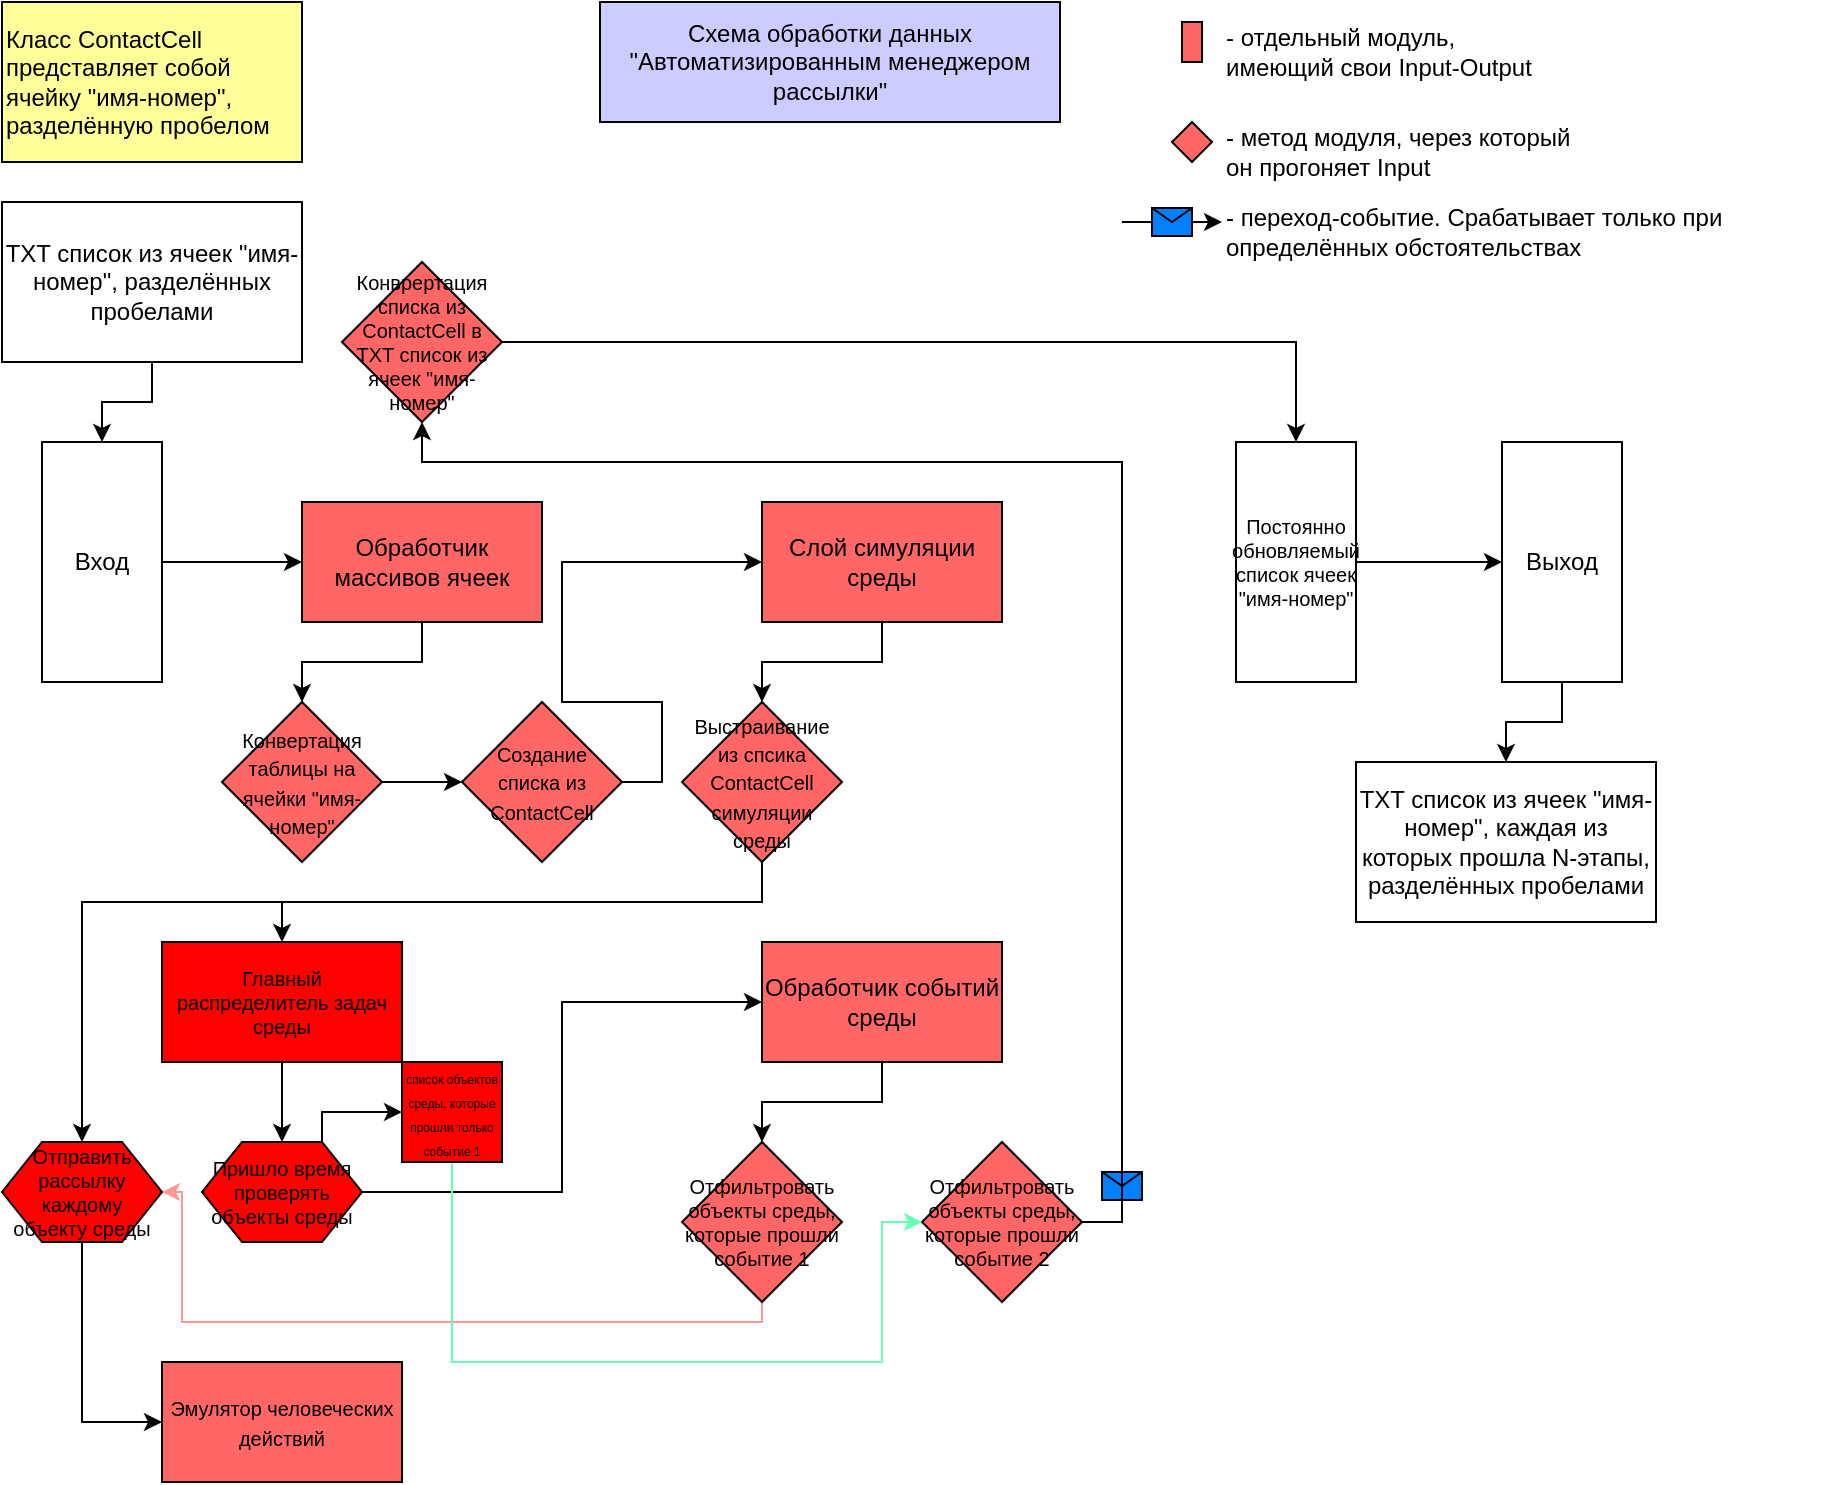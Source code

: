 <mxfile version="20.8.16" type="device"><diagram name="Страница 1" id="RKMZnaFLi_as1or2EruY"><mxGraphModel dx="1302" dy="764" grid="1" gridSize="10" guides="1" tooltips="1" connect="1" arrows="1" fold="1" page="1" pageScale="1" pageWidth="827" pageHeight="1169" math="0" shadow="0"><root><mxCell id="0"/><mxCell id="1" parent="0"/><mxCell id="qJRlwjPSvJNDICRIZX_6-1" value="Схема обработки данных &quot;Автоматизированным менеджером рассылки&quot;" style="text;html=1;strokeColor=default;fillColor=#CCCCFF;align=center;verticalAlign=middle;whiteSpace=wrap;rounded=0;" vertex="1" parent="1"><mxGeometry x="299" width="230" height="60" as="geometry"/></mxCell><mxCell id="qJRlwjPSvJNDICRIZX_6-14" style="edgeStyle=orthogonalEdgeStyle;rounded=0;orthogonalLoop=1;jettySize=auto;html=1;entryX=0;entryY=0.5;entryDx=0;entryDy=0;" edge="1" parent="1" source="qJRlwjPSvJNDICRIZX_6-2" target="qJRlwjPSvJNDICRIZX_6-9"><mxGeometry relative="1" as="geometry"/></mxCell><mxCell id="qJRlwjPSvJNDICRIZX_6-2" value="Вход" style="rounded=0;whiteSpace=wrap;html=1;" vertex="1" parent="1"><mxGeometry x="20" y="220" width="60" height="120" as="geometry"/></mxCell><mxCell id="qJRlwjPSvJNDICRIZX_6-8" style="edgeStyle=orthogonalEdgeStyle;rounded=0;orthogonalLoop=1;jettySize=auto;html=1;entryX=0.5;entryY=0;entryDx=0;entryDy=0;" edge="1" parent="1" source="qJRlwjPSvJNDICRIZX_6-3" target="qJRlwjPSvJNDICRIZX_6-6"><mxGeometry relative="1" as="geometry"/></mxCell><mxCell id="qJRlwjPSvJNDICRIZX_6-3" value="Выход" style="rounded=0;whiteSpace=wrap;html=1;" vertex="1" parent="1"><mxGeometry x="750" y="220" width="60" height="120" as="geometry"/></mxCell><mxCell id="qJRlwjPSvJNDICRIZX_6-5" style="edgeStyle=orthogonalEdgeStyle;rounded=0;orthogonalLoop=1;jettySize=auto;html=1;entryX=0.5;entryY=0;entryDx=0;entryDy=0;" edge="1" parent="1" source="qJRlwjPSvJNDICRIZX_6-4" target="qJRlwjPSvJNDICRIZX_6-2"><mxGeometry relative="1" as="geometry"><Array as="points"><mxPoint x="75" y="200"/><mxPoint x="50" y="200"/></Array></mxGeometry></mxCell><mxCell id="qJRlwjPSvJNDICRIZX_6-4" value="TXT список из ячеек &quot;имя-номер&quot;, разделённых пробелами" style="rounded=0;whiteSpace=wrap;html=1;" vertex="1" parent="1"><mxGeometry y="100" width="150" height="80" as="geometry"/></mxCell><mxCell id="qJRlwjPSvJNDICRIZX_6-6" value="TXT список из ячеек &quot;имя-номер&quot;, каждая из которых прошла N-этапы, разделённых пробелами" style="rounded=0;whiteSpace=wrap;html=1;" vertex="1" parent="1"><mxGeometry x="677" y="380" width="150" height="80" as="geometry"/></mxCell><mxCell id="qJRlwjPSvJNDICRIZX_6-7" value="Класс ContactCell представляет собой ячейку &quot;имя-номер&quot;, разделённую пробелом" style="rounded=0;whiteSpace=wrap;html=1;align=left;gradientColor=none;fillColor=#FFFF99;" vertex="1" parent="1"><mxGeometry width="150" height="80" as="geometry"/></mxCell><mxCell id="qJRlwjPSvJNDICRIZX_6-17" style="edgeStyle=orthogonalEdgeStyle;rounded=0;orthogonalLoop=1;jettySize=auto;html=1;fontSize=10;" edge="1" parent="1" source="qJRlwjPSvJNDICRIZX_6-9" target="qJRlwjPSvJNDICRIZX_6-15"><mxGeometry relative="1" as="geometry"/></mxCell><mxCell id="qJRlwjPSvJNDICRIZX_6-9" value="Обработчик массивов ячеек" style="rounded=0;whiteSpace=wrap;html=1;strokeColor=default;fillColor=#FF6666;gradientColor=none;" vertex="1" parent="1"><mxGeometry x="150" y="250" width="120" height="60" as="geometry"/></mxCell><mxCell id="qJRlwjPSvJNDICRIZX_6-10" value="" style="rounded=0;whiteSpace=wrap;html=1;strokeColor=default;fillColor=#FF6666;gradientColor=none;" vertex="1" parent="1"><mxGeometry x="590" y="10" width="10" height="20" as="geometry"/></mxCell><mxCell id="qJRlwjPSvJNDICRIZX_6-11" value="- отдельный модуль, имеющий свои Input-Output" style="text;html=1;strokeColor=none;fillColor=none;align=left;verticalAlign=middle;whiteSpace=wrap;rounded=0;" vertex="1" parent="1"><mxGeometry x="610" y="10" width="170" height="30" as="geometry"/></mxCell><mxCell id="qJRlwjPSvJNDICRIZX_6-12" value="" style="rhombus;whiteSpace=wrap;html=1;strokeColor=default;fillColor=#FF6666;gradientColor=none;" vertex="1" parent="1"><mxGeometry x="585" y="60" width="20" height="20" as="geometry"/></mxCell><mxCell id="qJRlwjPSvJNDICRIZX_6-13" value="- метод модуля, через который он прогоняет Input" style="text;html=1;strokeColor=none;fillColor=none;align=left;verticalAlign=middle;whiteSpace=wrap;rounded=0;" vertex="1" parent="1"><mxGeometry x="610" y="60" width="190" height="30" as="geometry"/></mxCell><mxCell id="qJRlwjPSvJNDICRIZX_6-18" style="edgeStyle=orthogonalEdgeStyle;rounded=0;orthogonalLoop=1;jettySize=auto;html=1;fontSize=10;" edge="1" parent="1" source="qJRlwjPSvJNDICRIZX_6-15" target="qJRlwjPSvJNDICRIZX_6-16"><mxGeometry relative="1" as="geometry"/></mxCell><mxCell id="qJRlwjPSvJNDICRIZX_6-15" value="&lt;font style=&quot;font-size: 10px;&quot;&gt;Конвертация таблицы на ячейки &quot;имя-номер&quot;&lt;/font&gt;" style="rhombus;whiteSpace=wrap;html=1;strokeColor=default;fillColor=#FF6666;gradientColor=none;" vertex="1" parent="1"><mxGeometry x="110" y="350" width="80" height="80" as="geometry"/></mxCell><mxCell id="qJRlwjPSvJNDICRIZX_6-20" style="edgeStyle=orthogonalEdgeStyle;rounded=0;orthogonalLoop=1;jettySize=auto;html=1;fontSize=10;entryX=0;entryY=0.5;entryDx=0;entryDy=0;" edge="1" parent="1" source="qJRlwjPSvJNDICRIZX_6-16" target="qJRlwjPSvJNDICRIZX_6-21"><mxGeometry relative="1" as="geometry"><mxPoint x="290" y="280" as="targetPoint"/><Array as="points"><mxPoint x="330" y="390"/><mxPoint x="330" y="350"/><mxPoint x="280" y="350"/><mxPoint x="280" y="280"/></Array></mxGeometry></mxCell><mxCell id="qJRlwjPSvJNDICRIZX_6-16" value="&lt;font style=&quot;font-size: 10px;&quot;&gt;Создание списка из ContactCell&lt;/font&gt;" style="rhombus;whiteSpace=wrap;html=1;strokeColor=default;fillColor=#FF6666;gradientColor=none;" vertex="1" parent="1"><mxGeometry x="230" y="350" width="80" height="80" as="geometry"/></mxCell><mxCell id="qJRlwjPSvJNDICRIZX_6-26" style="edgeStyle=orthogonalEdgeStyle;rounded=0;orthogonalLoop=1;jettySize=auto;html=1;entryX=0.5;entryY=0;entryDx=0;entryDy=0;fontSize=10;" edge="1" parent="1" source="qJRlwjPSvJNDICRIZX_6-21" target="qJRlwjPSvJNDICRIZX_6-25"><mxGeometry relative="1" as="geometry"/></mxCell><mxCell id="qJRlwjPSvJNDICRIZX_6-21" value="&lt;font style=&quot;font-size: 12px;&quot;&gt;Слой симуляции среды&lt;/font&gt;" style="rounded=0;whiteSpace=wrap;html=1;strokeColor=default;fontSize=10;fillColor=#FF6666;gradientColor=none;" vertex="1" parent="1"><mxGeometry x="380" y="250" width="120" height="60" as="geometry"/></mxCell><mxCell id="qJRlwjPSvJNDICRIZX_6-22" value="" style="endArrow=classic;html=1;rounded=0;fontSize=10;" edge="1" parent="1"><mxGeometry relative="1" as="geometry"><mxPoint x="560" y="110" as="sourcePoint"/><mxPoint x="610" y="110" as="targetPoint"/></mxGeometry></mxCell><mxCell id="qJRlwjPSvJNDICRIZX_6-23" value="" style="shape=message;html=1;outlineConnect=0;strokeColor=default;fontSize=10;fillColor=#007FFF;gradientColor=none;" vertex="1" parent="qJRlwjPSvJNDICRIZX_6-22"><mxGeometry width="20" height="14" relative="1" as="geometry"><mxPoint x="-10" y="-7" as="offset"/></mxGeometry></mxCell><mxCell id="qJRlwjPSvJNDICRIZX_6-54" value="" style="shape=message;html=1;outlineConnect=0;strokeColor=default;fontSize=10;fillColor=#007FFF;gradientColor=none;" vertex="1" parent="qJRlwjPSvJNDICRIZX_6-22"><mxGeometry width="20" height="14" relative="1" as="geometry"><mxPoint x="-35" y="475" as="offset"/></mxGeometry></mxCell><mxCell id="qJRlwjPSvJNDICRIZX_6-24" value="&lt;font style=&quot;font-size: 12px;&quot;&gt;- переход-событие. Срабатывает только при определённых обстоятельствах&lt;/font&gt;" style="text;html=1;strokeColor=none;fillColor=none;align=left;verticalAlign=middle;whiteSpace=wrap;rounded=0;fontSize=10;" vertex="1" parent="1"><mxGeometry x="610" y="100" width="300" height="30" as="geometry"/></mxCell><mxCell id="qJRlwjPSvJNDICRIZX_6-39" style="edgeStyle=orthogonalEdgeStyle;rounded=0;orthogonalLoop=1;jettySize=auto;html=1;entryX=0.5;entryY=0;entryDx=0;entryDy=0;fontSize=10;" edge="1" parent="1" source="qJRlwjPSvJNDICRIZX_6-25" target="qJRlwjPSvJNDICRIZX_6-40"><mxGeometry relative="1" as="geometry"><Array as="points"><mxPoint x="380" y="450"/><mxPoint x="40" y="450"/></Array></mxGeometry></mxCell><mxCell id="qJRlwjPSvJNDICRIZX_6-42" style="edgeStyle=orthogonalEdgeStyle;rounded=0;orthogonalLoop=1;jettySize=auto;html=1;entryX=0.5;entryY=0;entryDx=0;entryDy=0;fontSize=10;" edge="1" parent="1" source="qJRlwjPSvJNDICRIZX_6-25" target="qJRlwjPSvJNDICRIZX_6-38"><mxGeometry relative="1" as="geometry"><Array as="points"><mxPoint x="380" y="450"/><mxPoint x="140" y="450"/></Array></mxGeometry></mxCell><mxCell id="qJRlwjPSvJNDICRIZX_6-25" value="&lt;font style=&quot;font-size: 10px;&quot;&gt;Выстраивание из спсика ContactCell симуляции среды&lt;/font&gt;" style="rhombus;whiteSpace=wrap;html=1;strokeColor=default;fontSize=12;fillColor=#FF6666;gradientColor=none;" vertex="1" parent="1"><mxGeometry x="340" y="350" width="80" height="80" as="geometry"/></mxCell><mxCell id="qJRlwjPSvJNDICRIZX_6-46" style="edgeStyle=orthogonalEdgeStyle;rounded=0;orthogonalLoop=1;jettySize=auto;html=1;entryX=0.5;entryY=0;entryDx=0;entryDy=0;fontSize=10;" edge="1" parent="1" source="qJRlwjPSvJNDICRIZX_6-27" target="qJRlwjPSvJNDICRIZX_6-29"><mxGeometry relative="1" as="geometry"/></mxCell><mxCell id="qJRlwjPSvJNDICRIZX_6-27" value="&lt;font style=&quot;font-size: 12px;&quot;&gt;Обработчик событий среды&lt;/font&gt;" style="rounded=0;whiteSpace=wrap;html=1;strokeColor=default;fontSize=10;fillColor=#FF6666;gradientColor=none;" vertex="1" parent="1"><mxGeometry x="380" y="470" width="120" height="60" as="geometry"/></mxCell><mxCell id="qJRlwjPSvJNDICRIZX_6-28" value="&lt;font style=&quot;font-size: 10px;&quot;&gt;Эмулятор человеческих действий&lt;/font&gt;" style="rounded=0;whiteSpace=wrap;html=1;strokeColor=default;fontSize=12;fillColor=#FF6666;gradientColor=none;" vertex="1" parent="1"><mxGeometry x="80" y="680" width="120" height="60" as="geometry"/></mxCell><mxCell id="qJRlwjPSvJNDICRIZX_6-51" style="edgeStyle=orthogonalEdgeStyle;rounded=0;orthogonalLoop=1;jettySize=auto;html=1;fontSize=6;entryX=1;entryY=0.5;entryDx=0;entryDy=0;strokeColor=#FF9999;" edge="1" parent="1" source="qJRlwjPSvJNDICRIZX_6-29" target="qJRlwjPSvJNDICRIZX_6-40"><mxGeometry relative="1" as="geometry"><mxPoint x="90" y="600" as="targetPoint"/><Array as="points"><mxPoint x="380" y="660"/><mxPoint x="90" y="660"/><mxPoint x="90" y="595"/></Array></mxGeometry></mxCell><mxCell id="qJRlwjPSvJNDICRIZX_6-29" value="Отфильтровать объекты среды, которые прошли событие 1" style="rhombus;whiteSpace=wrap;html=1;strokeColor=default;fontSize=10;fillColor=#FF6666;gradientColor=none;" vertex="1" parent="1"><mxGeometry x="340" y="570" width="80" height="80" as="geometry"/></mxCell><mxCell id="qJRlwjPSvJNDICRIZX_6-55" style="edgeStyle=orthogonalEdgeStyle;rounded=0;orthogonalLoop=1;jettySize=auto;html=1;strokeColor=#000000;fontSize=10;entryX=0.5;entryY=1;entryDx=0;entryDy=0;" edge="1" parent="1" source="qJRlwjPSvJNDICRIZX_6-30" target="qJRlwjPSvJNDICRIZX_6-53"><mxGeometry relative="1" as="geometry"><Array as="points"><mxPoint x="560" y="610"/><mxPoint x="560" y="230"/><mxPoint x="210" y="230"/></Array></mxGeometry></mxCell><mxCell id="qJRlwjPSvJNDICRIZX_6-30" value="Отфильтровать объекты среды, которые прошли событие 2" style="rhombus;whiteSpace=wrap;html=1;strokeColor=default;fontSize=10;fillColor=#FF6666;gradientColor=none;" vertex="1" parent="1"><mxGeometry x="460" y="570" width="80" height="80" as="geometry"/></mxCell><mxCell id="qJRlwjPSvJNDICRIZX_6-34" style="edgeStyle=orthogonalEdgeStyle;rounded=0;orthogonalLoop=1;jettySize=auto;html=1;entryX=0;entryY=0.5;entryDx=0;entryDy=0;fontSize=10;" edge="1" parent="1" source="qJRlwjPSvJNDICRIZX_6-33" target="qJRlwjPSvJNDICRIZX_6-3"><mxGeometry relative="1" as="geometry"/></mxCell><mxCell id="qJRlwjPSvJNDICRIZX_6-33" value="Постоянно обновляемый список ячеек &quot;имя-номер&quot;" style="rounded=0;whiteSpace=wrap;html=1;strokeColor=default;fontSize=10;fillColor=#FFFFFF;gradientColor=none;" vertex="1" parent="1"><mxGeometry x="617" y="220" width="60" height="120" as="geometry"/></mxCell><mxCell id="qJRlwjPSvJNDICRIZX_6-44" style="edgeStyle=orthogonalEdgeStyle;rounded=0;orthogonalLoop=1;jettySize=auto;html=1;entryX=0.5;entryY=0;entryDx=0;entryDy=0;fontSize=10;" edge="1" parent="1" source="qJRlwjPSvJNDICRIZX_6-38" target="qJRlwjPSvJNDICRIZX_6-43"><mxGeometry relative="1" as="geometry"/></mxCell><mxCell id="qJRlwjPSvJNDICRIZX_6-38" value="Главный распределитель задач среды" style="rounded=0;whiteSpace=wrap;html=1;strokeColor=default;fontSize=10;fillColor=#FF0000;gradientColor=none;" vertex="1" parent="1"><mxGeometry x="80" y="470" width="120" height="60" as="geometry"/></mxCell><mxCell id="qJRlwjPSvJNDICRIZX_6-41" style="edgeStyle=orthogonalEdgeStyle;rounded=0;orthogonalLoop=1;jettySize=auto;html=1;fontSize=10;entryX=0;entryY=0.5;entryDx=0;entryDy=0;" edge="1" parent="1" source="qJRlwjPSvJNDICRIZX_6-40" target="qJRlwjPSvJNDICRIZX_6-28"><mxGeometry relative="1" as="geometry"><mxPoint x="100" y="585" as="targetPoint"/><Array as="points"><mxPoint x="40" y="710"/></Array></mxGeometry></mxCell><mxCell id="qJRlwjPSvJNDICRIZX_6-40" value="Отправить рассылку каждому объекту среды" style="shape=hexagon;perimeter=hexagonPerimeter2;whiteSpace=wrap;html=1;fixedSize=1;strokeColor=default;fontSize=10;fillColor=#FF0000;gradientColor=none;" vertex="1" parent="1"><mxGeometry y="570" width="80" height="50" as="geometry"/></mxCell><mxCell id="qJRlwjPSvJNDICRIZX_6-45" style="edgeStyle=orthogonalEdgeStyle;rounded=0;orthogonalLoop=1;jettySize=auto;html=1;entryX=0;entryY=0.5;entryDx=0;entryDy=0;fontSize=10;" edge="1" parent="1" source="qJRlwjPSvJNDICRIZX_6-43" target="qJRlwjPSvJNDICRIZX_6-27"><mxGeometry relative="1" as="geometry"/></mxCell><mxCell id="qJRlwjPSvJNDICRIZX_6-52" style="edgeStyle=orthogonalEdgeStyle;rounded=0;orthogonalLoop=1;jettySize=auto;html=1;entryX=0;entryY=0.5;entryDx=0;entryDy=0;strokeColor=#000000;fontSize=6;" edge="1" parent="1" source="qJRlwjPSvJNDICRIZX_6-43" target="qJRlwjPSvJNDICRIZX_6-47"><mxGeometry relative="1" as="geometry"><Array as="points"><mxPoint x="160" y="555"/></Array></mxGeometry></mxCell><mxCell id="qJRlwjPSvJNDICRIZX_6-43" value="Пришло время проверять объекты среды" style="shape=hexagon;perimeter=hexagonPerimeter2;whiteSpace=wrap;html=1;fixedSize=1;strokeColor=default;fontSize=10;fillColor=#FF0000;gradientColor=none;" vertex="1" parent="1"><mxGeometry x="100" y="570" width="80" height="50" as="geometry"/></mxCell><mxCell id="qJRlwjPSvJNDICRIZX_6-49" style="edgeStyle=orthogonalEdgeStyle;rounded=0;orthogonalLoop=1;jettySize=auto;html=1;entryX=0;entryY=0.5;entryDx=0;entryDy=0;fontSize=6;strokeColor=#66FFB3;" edge="1" parent="1" source="qJRlwjPSvJNDICRIZX_6-47" target="qJRlwjPSvJNDICRIZX_6-30"><mxGeometry relative="1" as="geometry"><Array as="points"><mxPoint x="225" y="680"/><mxPoint x="440" y="680"/><mxPoint x="440" y="610"/></Array></mxGeometry></mxCell><mxCell id="qJRlwjPSvJNDICRIZX_6-47" value="&lt;font style=&quot;font-size: 6px;&quot;&gt;список объектов среды, которые прошли только событие 1&lt;/font&gt;" style="rounded=0;whiteSpace=wrap;html=1;strokeColor=default;fontSize=10;fillColor=#FF0000;gradientColor=none;" vertex="1" parent="1"><mxGeometry x="200" y="530" width="50" height="50" as="geometry"/></mxCell><mxCell id="qJRlwjPSvJNDICRIZX_6-57" style="edgeStyle=orthogonalEdgeStyle;rounded=0;orthogonalLoop=1;jettySize=auto;html=1;entryX=0.5;entryY=0;entryDx=0;entryDy=0;strokeColor=#000000;fontSize=10;" edge="1" parent="1" source="qJRlwjPSvJNDICRIZX_6-53" target="qJRlwjPSvJNDICRIZX_6-33"><mxGeometry relative="1" as="geometry"/></mxCell><mxCell id="qJRlwjPSvJNDICRIZX_6-53" value="&lt;font style=&quot;font-size: 10px;&quot;&gt;Конврертация списка из ContactCell в TXT список из ячеек &quot;имя-номер&quot;&lt;/font&gt;" style="rhombus;whiteSpace=wrap;html=1;strokeColor=default;fontSize=6;fillColor=#FF6666;gradientColor=none;" vertex="1" parent="1"><mxGeometry x="170" y="130" width="80" height="80" as="geometry"/></mxCell></root></mxGraphModel></diagram></mxfile>